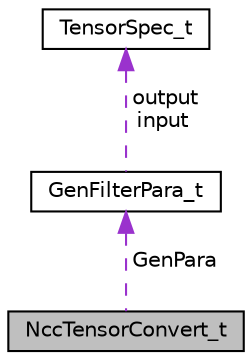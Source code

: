 digraph "NccTensorConvert_t"
{
  edge [fontname="Helvetica",fontsize="10",labelfontname="Helvetica",labelfontsize="10"];
  node [fontname="Helvetica",fontsize="10",shape=record];
  Node1 [label="NccTensorConvert_t",height=0.2,width=0.4,color="black", fillcolor="grey75", style="filled", fontcolor="black"];
  Node2 -> Node1 [dir="back",color="darkorchid3",fontsize="10",style="dashed",label=" GenPara" ,fontname="Helvetica"];
  Node2 [label="GenFilterPara_t",height=0.2,width=0.4,color="black", fillcolor="white", style="filled",URL="$struct_gen_filter_para__t.html"];
  Node3 -> Node2 [dir="back",color="darkorchid3",fontsize="10",style="dashed",label=" output\ninput" ,fontname="Helvetica"];
  Node3 [label="TensorSpec_t",height=0.2,width=0.4,color="black", fillcolor="white", style="filled",URL="$struct_tensor_spec__t.html"];
}
